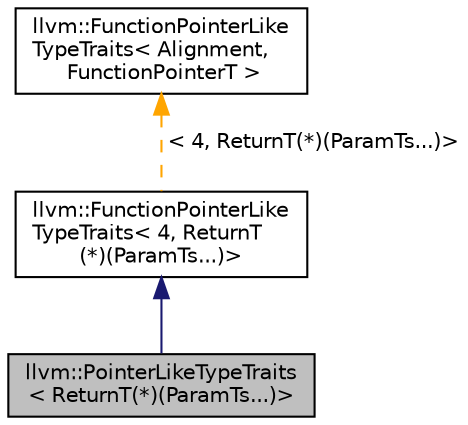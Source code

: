 digraph "llvm::PointerLikeTypeTraits&lt; ReturnT(*)(ParamTs...)&gt;"
{
 // LATEX_PDF_SIZE
  bgcolor="transparent";
  edge [fontname="Helvetica",fontsize="10",labelfontname="Helvetica",labelfontsize="10"];
  node [fontname="Helvetica",fontsize="10",shape="box"];
  Node1 [label="llvm::PointerLikeTypeTraits\l\< ReturnT(*)(ParamTs...)\>",height=0.2,width=0.4,color="black", fillcolor="grey75", style="filled", fontcolor="black",tooltip="Provide a default specialization for function pointers that assumes 4-byte alignment."];
  Node2 -> Node1 [dir="back",color="midnightblue",fontsize="10",style="solid",fontname="Helvetica"];
  Node2 [label="llvm::FunctionPointerLike\lTypeTraits\< 4, ReturnT\l(*)(ParamTs...)\>",height=0.2,width=0.4,color="black",URL="$structllvm_1_1FunctionPointerLikeTypeTraits.html",tooltip=" "];
  Node3 -> Node2 [dir="back",color="orange",fontsize="10",style="dashed",label=" \< 4, ReturnT(*)(ParamTs...)\>" ,fontname="Helvetica"];
  Node3 [label="llvm::FunctionPointerLike\lTypeTraits\< Alignment,\l FunctionPointerT \>",height=0.2,width=0.4,color="black",URL="$structllvm_1_1FunctionPointerLikeTypeTraits.html",tooltip="Provide suitable custom traits struct for function pointers."];
}
